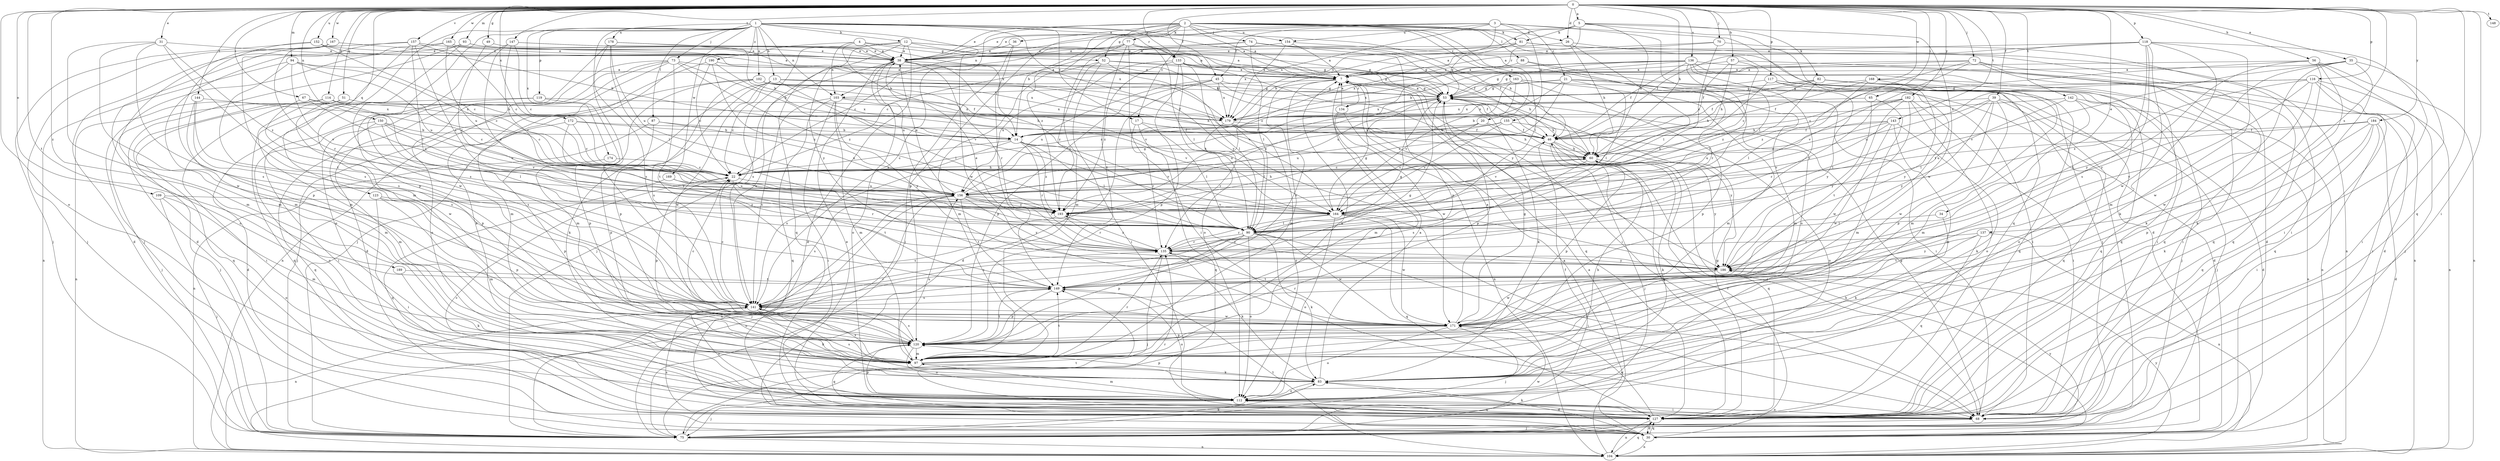 strict digraph  {
0;
1;
2;
3;
4;
5;
7;
12;
13;
14;
17;
20;
21;
22;
26;
30;
31;
34;
35;
36;
38;
39;
45;
46;
49;
51;
52;
53;
56;
57;
60;
65;
67;
68;
70;
72;
73;
74;
75;
77;
81;
82;
83;
87;
88;
90;
93;
94;
97;
102;
103;
104;
109;
112;
114;
116;
117;
118;
119;
120;
123;
127;
133;
134;
135;
136;
137;
141;
142;
143;
144;
147;
148;
149;
150;
152;
154;
155;
156;
157;
163;
164;
165;
167;
168;
169;
171;
172;
174;
178;
179;
182;
184;
186;
189;
190;
193;
0 -> 5  [label=a];
0 -> 26  [label=d];
0 -> 31  [label=e];
0 -> 34  [label=e];
0 -> 35  [label=e];
0 -> 39  [label=f];
0 -> 45  [label=f];
0 -> 49  [label=g];
0 -> 51  [label=g];
0 -> 56  [label=h];
0 -> 57  [label=h];
0 -> 60  [label=h];
0 -> 65  [label=i];
0 -> 67  [label=i];
0 -> 68  [label=i];
0 -> 70  [label=j];
0 -> 72  [label=j];
0 -> 93  [label=m];
0 -> 94  [label=m];
0 -> 109  [label=o];
0 -> 112  [label=o];
0 -> 114  [label=p];
0 -> 116  [label=p];
0 -> 117  [label=p];
0 -> 118  [label=p];
0 -> 123  [label=q];
0 -> 127  [label=q];
0 -> 133  [label=r];
0 -> 136  [label=s];
0 -> 137  [label=s];
0 -> 142  [label=t];
0 -> 143  [label=t];
0 -> 144  [label=t];
0 -> 147  [label=t];
0 -> 148  [label=t];
0 -> 149  [label=t];
0 -> 150  [label=u];
0 -> 152  [label=u];
0 -> 157  [label=v];
0 -> 165  [label=w];
0 -> 167  [label=w];
0 -> 168  [label=w];
0 -> 172  [label=x];
0 -> 182  [label=y];
0 -> 184  [label=y];
0 -> 189  [label=z];
1 -> 7  [label=a];
1 -> 12  [label=b];
1 -> 13  [label=b];
1 -> 17  [label=c];
1 -> 60  [label=h];
1 -> 73  [label=j];
1 -> 87  [label=l];
1 -> 97  [label=m];
1 -> 102  [label=n];
1 -> 103  [label=n];
1 -> 119  [label=p];
1 -> 120  [label=p];
1 -> 133  [label=r];
1 -> 141  [label=s];
1 -> 169  [label=w];
1 -> 171  [label=w];
1 -> 174  [label=x];
1 -> 178  [label=x];
1 -> 186  [label=y];
1 -> 190  [label=z];
2 -> 7  [label=a];
2 -> 14  [label=b];
2 -> 17  [label=c];
2 -> 20  [label=c];
2 -> 26  [label=d];
2 -> 30  [label=d];
2 -> 36  [label=e];
2 -> 38  [label=e];
2 -> 52  [label=g];
2 -> 74  [label=j];
2 -> 77  [label=k];
2 -> 81  [label=k];
2 -> 88  [label=l];
2 -> 90  [label=l];
2 -> 120  [label=p];
2 -> 141  [label=s];
2 -> 154  [label=u];
2 -> 163  [label=v];
2 -> 193  [label=z];
3 -> 21  [label=c];
3 -> 38  [label=e];
3 -> 45  [label=f];
3 -> 90  [label=l];
3 -> 103  [label=n];
3 -> 127  [label=q];
3 -> 154  [label=u];
3 -> 155  [label=u];
3 -> 179  [label=x];
3 -> 193  [label=z];
4 -> 14  [label=b];
4 -> 38  [label=e];
4 -> 52  [label=g];
4 -> 53  [label=g];
4 -> 75  [label=j];
4 -> 103  [label=n];
5 -> 38  [label=e];
5 -> 60  [label=h];
5 -> 81  [label=k];
5 -> 82  [label=k];
5 -> 134  [label=r];
5 -> 149  [label=t];
5 -> 171  [label=w];
5 -> 179  [label=x];
7 -> 53  [label=g];
7 -> 97  [label=m];
7 -> 103  [label=n];
7 -> 127  [label=q];
7 -> 134  [label=r];
7 -> 141  [label=s];
12 -> 7  [label=a];
12 -> 30  [label=d];
12 -> 38  [label=e];
12 -> 46  [label=f];
12 -> 53  [label=g];
12 -> 127  [label=q];
12 -> 141  [label=s];
12 -> 186  [label=y];
13 -> 22  [label=c];
13 -> 46  [label=f];
13 -> 53  [label=g];
13 -> 60  [label=h];
13 -> 83  [label=k];
13 -> 90  [label=l];
13 -> 120  [label=p];
13 -> 171  [label=w];
14 -> 22  [label=c];
14 -> 60  [label=h];
14 -> 90  [label=l];
14 -> 135  [label=r];
14 -> 141  [label=s];
14 -> 164  [label=v];
14 -> 193  [label=z];
17 -> 46  [label=f];
17 -> 90  [label=l];
17 -> 127  [label=q];
17 -> 135  [label=r];
20 -> 14  [label=b];
20 -> 60  [label=h];
20 -> 156  [label=u];
20 -> 164  [label=v];
20 -> 186  [label=y];
21 -> 30  [label=d];
21 -> 53  [label=g];
21 -> 90  [label=l];
21 -> 97  [label=m];
21 -> 156  [label=u];
21 -> 179  [label=x];
21 -> 193  [label=z];
22 -> 60  [label=h];
22 -> 120  [label=p];
22 -> 149  [label=t];
22 -> 156  [label=u];
26 -> 38  [label=e];
26 -> 60  [label=h];
26 -> 75  [label=j];
26 -> 90  [label=l];
30 -> 7  [label=a];
30 -> 46  [label=f];
30 -> 60  [label=h];
30 -> 104  [label=n];
30 -> 127  [label=q];
30 -> 141  [label=s];
31 -> 38  [label=e];
31 -> 97  [label=m];
31 -> 141  [label=s];
31 -> 149  [label=t];
31 -> 171  [label=w];
31 -> 193  [label=z];
34 -> 83  [label=k];
34 -> 90  [label=l];
35 -> 7  [label=a];
35 -> 68  [label=i];
35 -> 83  [label=k];
35 -> 164  [label=v];
35 -> 171  [label=w];
35 -> 186  [label=y];
36 -> 38  [label=e];
36 -> 75  [label=j];
36 -> 149  [label=t];
38 -> 7  [label=a];
38 -> 75  [label=j];
38 -> 90  [label=l];
38 -> 112  [label=o];
38 -> 135  [label=r];
38 -> 141  [label=s];
38 -> 156  [label=u];
38 -> 164  [label=v];
39 -> 14  [label=b];
39 -> 75  [label=j];
39 -> 90  [label=l];
39 -> 120  [label=p];
39 -> 127  [label=q];
39 -> 171  [label=w];
39 -> 179  [label=x];
39 -> 186  [label=y];
45 -> 30  [label=d];
45 -> 46  [label=f];
45 -> 53  [label=g];
45 -> 120  [label=p];
45 -> 156  [label=u];
45 -> 179  [label=x];
46 -> 60  [label=h];
46 -> 68  [label=i];
46 -> 75  [label=j];
46 -> 127  [label=q];
46 -> 164  [label=v];
49 -> 38  [label=e];
49 -> 193  [label=z];
51 -> 68  [label=i];
51 -> 75  [label=j];
51 -> 120  [label=p];
51 -> 127  [label=q];
51 -> 179  [label=x];
52 -> 7  [label=a];
52 -> 53  [label=g];
52 -> 68  [label=i];
52 -> 97  [label=m];
52 -> 164  [label=v];
52 -> 193  [label=z];
53 -> 7  [label=a];
53 -> 22  [label=c];
53 -> 60  [label=h];
53 -> 83  [label=k];
53 -> 120  [label=p];
53 -> 179  [label=x];
56 -> 7  [label=a];
56 -> 22  [label=c];
56 -> 75  [label=j];
56 -> 83  [label=k];
56 -> 104  [label=n];
56 -> 127  [label=q];
56 -> 186  [label=y];
57 -> 7  [label=a];
57 -> 22  [label=c];
57 -> 46  [label=f];
57 -> 60  [label=h];
57 -> 127  [label=q];
60 -> 22  [label=c];
60 -> 83  [label=k];
60 -> 120  [label=p];
60 -> 127  [label=q];
60 -> 141  [label=s];
60 -> 186  [label=y];
65 -> 97  [label=m];
65 -> 179  [label=x];
65 -> 186  [label=y];
67 -> 22  [label=c];
67 -> 141  [label=s];
67 -> 156  [label=u];
67 -> 179  [label=x];
68 -> 53  [label=g];
68 -> 75  [label=j];
68 -> 112  [label=o];
70 -> 7  [label=a];
70 -> 22  [label=c];
70 -> 38  [label=e];
70 -> 68  [label=i];
72 -> 7  [label=a];
72 -> 53  [label=g];
72 -> 68  [label=i];
72 -> 104  [label=n];
72 -> 127  [label=q];
72 -> 164  [label=v];
72 -> 193  [label=z];
73 -> 7  [label=a];
73 -> 14  [label=b];
73 -> 30  [label=d];
73 -> 83  [label=k];
73 -> 104  [label=n];
73 -> 112  [label=o];
73 -> 149  [label=t];
73 -> 193  [label=z];
74 -> 22  [label=c];
74 -> 38  [label=e];
74 -> 46  [label=f];
74 -> 53  [label=g];
74 -> 90  [label=l];
74 -> 120  [label=p];
75 -> 83  [label=k];
75 -> 104  [label=n];
75 -> 135  [label=r];
75 -> 149  [label=t];
75 -> 156  [label=u];
75 -> 171  [label=w];
75 -> 186  [label=y];
77 -> 7  [label=a];
77 -> 22  [label=c];
77 -> 38  [label=e];
77 -> 68  [label=i];
77 -> 90  [label=l];
77 -> 97  [label=m];
77 -> 149  [label=t];
77 -> 186  [label=y];
81 -> 14  [label=b];
81 -> 30  [label=d];
81 -> 38  [label=e];
81 -> 53  [label=g];
81 -> 104  [label=n];
82 -> 46  [label=f];
82 -> 53  [label=g];
82 -> 60  [label=h];
82 -> 75  [label=j];
82 -> 97  [label=m];
82 -> 112  [label=o];
82 -> 127  [label=q];
82 -> 164  [label=v];
83 -> 7  [label=a];
83 -> 30  [label=d];
83 -> 60  [label=h];
83 -> 112  [label=o];
83 -> 120  [label=p];
83 -> 141  [label=s];
87 -> 14  [label=b];
87 -> 104  [label=n];
87 -> 120  [label=p];
87 -> 156  [label=u];
88 -> 7  [label=a];
88 -> 68  [label=i];
88 -> 135  [label=r];
90 -> 68  [label=i];
90 -> 83  [label=k];
90 -> 112  [label=o];
90 -> 120  [label=p];
90 -> 135  [label=r];
90 -> 141  [label=s];
90 -> 149  [label=t];
90 -> 171  [label=w];
93 -> 30  [label=d];
93 -> 38  [label=e];
93 -> 75  [label=j];
93 -> 141  [label=s];
93 -> 179  [label=x];
94 -> 7  [label=a];
94 -> 22  [label=c];
94 -> 104  [label=n];
94 -> 141  [label=s];
94 -> 156  [label=u];
94 -> 164  [label=v];
97 -> 7  [label=a];
97 -> 83  [label=k];
97 -> 135  [label=r];
97 -> 141  [label=s];
97 -> 149  [label=t];
97 -> 156  [label=u];
102 -> 46  [label=f];
102 -> 53  [label=g];
102 -> 60  [label=h];
102 -> 75  [label=j];
102 -> 97  [label=m];
102 -> 141  [label=s];
102 -> 179  [label=x];
103 -> 68  [label=i];
103 -> 97  [label=m];
103 -> 127  [label=q];
103 -> 141  [label=s];
103 -> 164  [label=v];
103 -> 179  [label=x];
103 -> 186  [label=y];
104 -> 7  [label=a];
104 -> 127  [label=q];
104 -> 149  [label=t];
104 -> 186  [label=y];
109 -> 75  [label=j];
109 -> 97  [label=m];
109 -> 112  [label=o];
109 -> 193  [label=z];
112 -> 46  [label=f];
112 -> 68  [label=i];
112 -> 75  [label=j];
112 -> 97  [label=m];
112 -> 120  [label=p];
112 -> 127  [label=q];
114 -> 22  [label=c];
114 -> 75  [label=j];
114 -> 90  [label=l];
114 -> 104  [label=n];
114 -> 127  [label=q];
114 -> 179  [label=x];
116 -> 53  [label=g];
116 -> 68  [label=i];
116 -> 104  [label=n];
116 -> 127  [label=q];
116 -> 156  [label=u];
116 -> 171  [label=w];
116 -> 186  [label=y];
116 -> 193  [label=z];
117 -> 53  [label=g];
117 -> 75  [label=j];
117 -> 127  [label=q];
117 -> 186  [label=y];
117 -> 193  [label=z];
118 -> 7  [label=a];
118 -> 38  [label=e];
118 -> 46  [label=f];
118 -> 68  [label=i];
118 -> 83  [label=k];
118 -> 97  [label=m];
118 -> 141  [label=s];
118 -> 149  [label=t];
118 -> 171  [label=w];
119 -> 30  [label=d];
119 -> 68  [label=i];
119 -> 120  [label=p];
119 -> 179  [label=x];
120 -> 97  [label=m];
120 -> 112  [label=o];
120 -> 127  [label=q];
120 -> 141  [label=s];
120 -> 149  [label=t];
123 -> 68  [label=i];
123 -> 97  [label=m];
123 -> 120  [label=p];
123 -> 164  [label=v];
127 -> 22  [label=c];
127 -> 30  [label=d];
127 -> 38  [label=e];
127 -> 53  [label=g];
127 -> 83  [label=k];
127 -> 104  [label=n];
127 -> 171  [label=w];
133 -> 7  [label=a];
133 -> 60  [label=h];
133 -> 68  [label=i];
133 -> 90  [label=l];
133 -> 112  [label=o];
133 -> 120  [label=p];
133 -> 156  [label=u];
133 -> 193  [label=z];
134 -> 7  [label=a];
134 -> 97  [label=m];
134 -> 104  [label=n];
134 -> 171  [label=w];
135 -> 38  [label=e];
135 -> 53  [label=g];
135 -> 75  [label=j];
135 -> 83  [label=k];
135 -> 186  [label=y];
135 -> 193  [label=z];
136 -> 7  [label=a];
136 -> 14  [label=b];
136 -> 30  [label=d];
136 -> 46  [label=f];
136 -> 53  [label=g];
136 -> 68  [label=i];
136 -> 127  [label=q];
136 -> 135  [label=r];
136 -> 179  [label=x];
136 -> 193  [label=z];
137 -> 104  [label=n];
137 -> 127  [label=q];
137 -> 135  [label=r];
137 -> 149  [label=t];
137 -> 186  [label=y];
141 -> 22  [label=c];
141 -> 83  [label=k];
141 -> 104  [label=n];
141 -> 112  [label=o];
141 -> 135  [label=r];
141 -> 171  [label=w];
142 -> 30  [label=d];
142 -> 90  [label=l];
142 -> 97  [label=m];
142 -> 104  [label=n];
142 -> 179  [label=x];
143 -> 22  [label=c];
143 -> 46  [label=f];
143 -> 83  [label=k];
143 -> 97  [label=m];
143 -> 156  [label=u];
143 -> 164  [label=v];
143 -> 171  [label=w];
144 -> 97  [label=m];
144 -> 141  [label=s];
144 -> 171  [label=w];
144 -> 179  [label=x];
147 -> 22  [label=c];
147 -> 38  [label=e];
147 -> 46  [label=f];
147 -> 90  [label=l];
147 -> 171  [label=w];
147 -> 193  [label=z];
149 -> 53  [label=g];
149 -> 112  [label=o];
149 -> 120  [label=p];
149 -> 141  [label=s];
150 -> 14  [label=b];
150 -> 90  [label=l];
150 -> 97  [label=m];
150 -> 112  [label=o];
150 -> 156  [label=u];
150 -> 164  [label=v];
152 -> 7  [label=a];
152 -> 22  [label=c];
152 -> 38  [label=e];
152 -> 75  [label=j];
152 -> 120  [label=p];
154 -> 7  [label=a];
154 -> 38  [label=e];
154 -> 112  [label=o];
154 -> 179  [label=x];
155 -> 14  [label=b];
155 -> 46  [label=f];
155 -> 112  [label=o];
155 -> 156  [label=u];
155 -> 164  [label=v];
156 -> 38  [label=e];
156 -> 53  [label=g];
156 -> 60  [label=h];
156 -> 75  [label=j];
156 -> 90  [label=l];
156 -> 104  [label=n];
156 -> 141  [label=s];
156 -> 149  [label=t];
156 -> 164  [label=v];
156 -> 186  [label=y];
156 -> 193  [label=z];
157 -> 14  [label=b];
157 -> 30  [label=d];
157 -> 38  [label=e];
157 -> 75  [label=j];
157 -> 90  [label=l];
157 -> 97  [label=m];
157 -> 193  [label=z];
163 -> 53  [label=g];
163 -> 68  [label=i];
163 -> 97  [label=m];
163 -> 120  [label=p];
163 -> 164  [label=v];
163 -> 193  [label=z];
164 -> 53  [label=g];
164 -> 68  [label=i];
164 -> 90  [label=l];
164 -> 112  [label=o];
164 -> 127  [label=q];
164 -> 135  [label=r];
164 -> 171  [label=w];
165 -> 7  [label=a];
165 -> 22  [label=c];
165 -> 38  [label=e];
165 -> 97  [label=m];
165 -> 112  [label=o];
165 -> 156  [label=u];
165 -> 179  [label=x];
167 -> 38  [label=e];
167 -> 97  [label=m];
167 -> 135  [label=r];
167 -> 141  [label=s];
168 -> 46  [label=f];
168 -> 53  [label=g];
168 -> 90  [label=l];
168 -> 104  [label=n];
168 -> 186  [label=y];
169 -> 127  [label=q];
169 -> 135  [label=r];
169 -> 156  [label=u];
171 -> 7  [label=a];
171 -> 22  [label=c];
171 -> 53  [label=g];
171 -> 75  [label=j];
171 -> 112  [label=o];
171 -> 120  [label=p];
171 -> 135  [label=r];
172 -> 14  [label=b];
172 -> 22  [label=c];
172 -> 46  [label=f];
172 -> 127  [label=q];
172 -> 135  [label=r];
174 -> 22  [label=c];
174 -> 120  [label=p];
178 -> 14  [label=b];
178 -> 38  [label=e];
178 -> 90  [label=l];
178 -> 112  [label=o];
178 -> 141  [label=s];
178 -> 156  [label=u];
179 -> 46  [label=f];
179 -> 90  [label=l];
179 -> 112  [label=o];
179 -> 135  [label=r];
182 -> 60  [label=h];
182 -> 68  [label=i];
182 -> 112  [label=o];
182 -> 135  [label=r];
182 -> 149  [label=t];
182 -> 171  [label=w];
182 -> 179  [label=x];
184 -> 30  [label=d];
184 -> 46  [label=f];
184 -> 68  [label=i];
184 -> 83  [label=k];
184 -> 120  [label=p];
184 -> 127  [label=q];
184 -> 156  [label=u];
186 -> 149  [label=t];
186 -> 171  [label=w];
186 -> 193  [label=z];
189 -> 83  [label=k];
189 -> 149  [label=t];
190 -> 7  [label=a];
190 -> 22  [label=c];
190 -> 97  [label=m];
190 -> 164  [label=v];
190 -> 193  [label=z];
193 -> 135  [label=r];
193 -> 141  [label=s];
}
